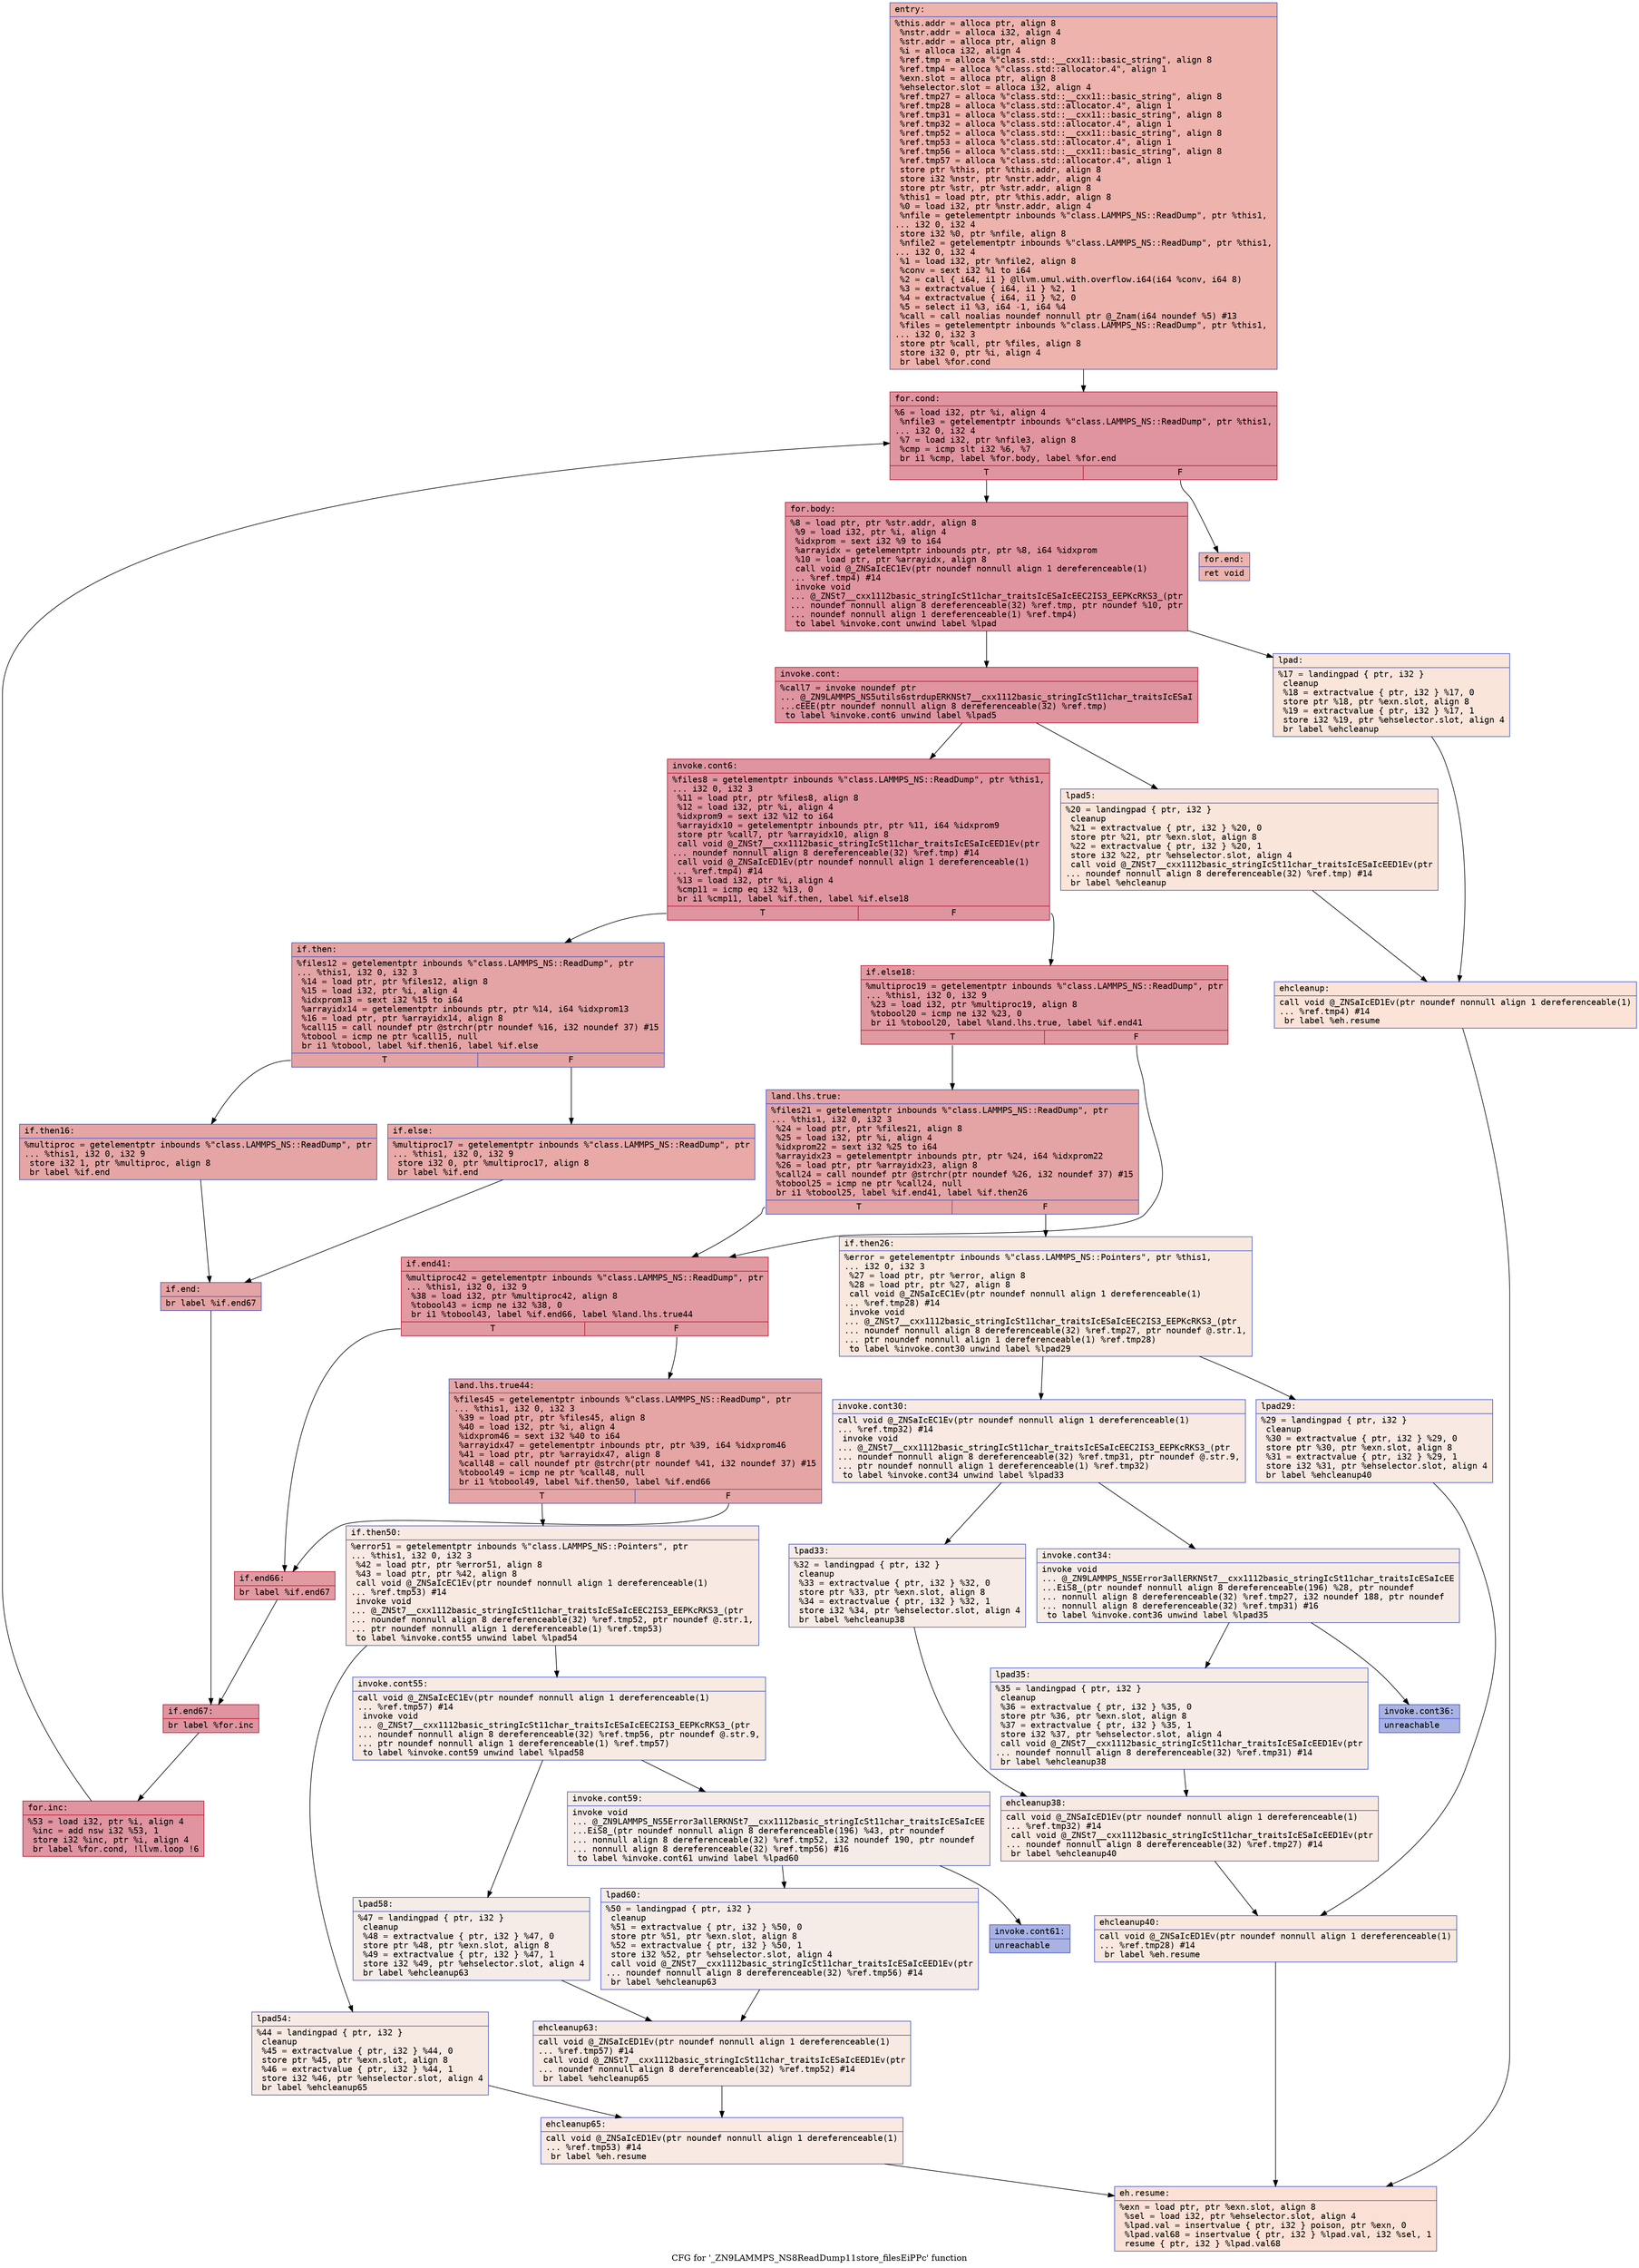 digraph "CFG for '_ZN9LAMMPS_NS8ReadDump11store_filesEiPPc' function" {
	label="CFG for '_ZN9LAMMPS_NS8ReadDump11store_filesEiPPc' function";

	Node0x5602382f8c50 [shape=record,color="#3d50c3ff", style=filled, fillcolor="#d6524470" fontname="Courier",label="{entry:\l|  %this.addr = alloca ptr, align 8\l  %nstr.addr = alloca i32, align 4\l  %str.addr = alloca ptr, align 8\l  %i = alloca i32, align 4\l  %ref.tmp = alloca %\"class.std::__cxx11::basic_string\", align 8\l  %ref.tmp4 = alloca %\"class.std::allocator.4\", align 1\l  %exn.slot = alloca ptr, align 8\l  %ehselector.slot = alloca i32, align 4\l  %ref.tmp27 = alloca %\"class.std::__cxx11::basic_string\", align 8\l  %ref.tmp28 = alloca %\"class.std::allocator.4\", align 1\l  %ref.tmp31 = alloca %\"class.std::__cxx11::basic_string\", align 8\l  %ref.tmp32 = alloca %\"class.std::allocator.4\", align 1\l  %ref.tmp52 = alloca %\"class.std::__cxx11::basic_string\", align 8\l  %ref.tmp53 = alloca %\"class.std::allocator.4\", align 1\l  %ref.tmp56 = alloca %\"class.std::__cxx11::basic_string\", align 8\l  %ref.tmp57 = alloca %\"class.std::allocator.4\", align 1\l  store ptr %this, ptr %this.addr, align 8\l  store i32 %nstr, ptr %nstr.addr, align 4\l  store ptr %str, ptr %str.addr, align 8\l  %this1 = load ptr, ptr %this.addr, align 8\l  %0 = load i32, ptr %nstr.addr, align 4\l  %nfile = getelementptr inbounds %\"class.LAMMPS_NS::ReadDump\", ptr %this1,\l... i32 0, i32 4\l  store i32 %0, ptr %nfile, align 8\l  %nfile2 = getelementptr inbounds %\"class.LAMMPS_NS::ReadDump\", ptr %this1,\l... i32 0, i32 4\l  %1 = load i32, ptr %nfile2, align 8\l  %conv = sext i32 %1 to i64\l  %2 = call \{ i64, i1 \} @llvm.umul.with.overflow.i64(i64 %conv, i64 8)\l  %3 = extractvalue \{ i64, i1 \} %2, 1\l  %4 = extractvalue \{ i64, i1 \} %2, 0\l  %5 = select i1 %3, i64 -1, i64 %4\l  %call = call noalias noundef nonnull ptr @_Znam(i64 noundef %5) #13\l  %files = getelementptr inbounds %\"class.LAMMPS_NS::ReadDump\", ptr %this1,\l... i32 0, i32 3\l  store ptr %call, ptr %files, align 8\l  store i32 0, ptr %i, align 4\l  br label %for.cond\l}"];
	Node0x5602382f8c50 -> Node0x5602382ff910[tooltip="entry -> for.cond\nProbability 100.00%" ];
	Node0x5602382ff910 [shape=record,color="#b70d28ff", style=filled, fillcolor="#b70d2870" fontname="Courier",label="{for.cond:\l|  %6 = load i32, ptr %i, align 4\l  %nfile3 = getelementptr inbounds %\"class.LAMMPS_NS::ReadDump\", ptr %this1,\l... i32 0, i32 4\l  %7 = load i32, ptr %nfile3, align 8\l  %cmp = icmp slt i32 %6, %7\l  br i1 %cmp, label %for.body, label %for.end\l|{<s0>T|<s1>F}}"];
	Node0x5602382ff910:s0 -> Node0x5602382ffc40[tooltip="for.cond -> for.body\nProbability 96.88%" ];
	Node0x5602382ff910:s1 -> Node0x5602382ffcc0[tooltip="for.cond -> for.end\nProbability 3.12%" ];
	Node0x5602382ffc40 [shape=record,color="#b70d28ff", style=filled, fillcolor="#b70d2870" fontname="Courier",label="{for.body:\l|  %8 = load ptr, ptr %str.addr, align 8\l  %9 = load i32, ptr %i, align 4\l  %idxprom = sext i32 %9 to i64\l  %arrayidx = getelementptr inbounds ptr, ptr %8, i64 %idxprom\l  %10 = load ptr, ptr %arrayidx, align 8\l  call void @_ZNSaIcEC1Ev(ptr noundef nonnull align 1 dereferenceable(1)\l... %ref.tmp4) #14\l  invoke void\l... @_ZNSt7__cxx1112basic_stringIcSt11char_traitsIcESaIcEEC2IS3_EEPKcRKS3_(ptr\l... noundef nonnull align 8 dereferenceable(32) %ref.tmp, ptr noundef %10, ptr\l... noundef nonnull align 1 dereferenceable(1) %ref.tmp4)\l          to label %invoke.cont unwind label %lpad\l}"];
	Node0x5602382ffc40 -> Node0x560238300240[tooltip="for.body -> invoke.cont\nProbability 100.00%" ];
	Node0x5602382ffc40 -> Node0x5602383002c0[tooltip="for.body -> lpad\nProbability 0.00%" ];
	Node0x560238300240 [shape=record,color="#b70d28ff", style=filled, fillcolor="#b70d2870" fontname="Courier",label="{invoke.cont:\l|  %call7 = invoke noundef ptr\l... @_ZN9LAMMPS_NS5utils6strdupERKNSt7__cxx1112basic_stringIcSt11char_traitsIcESaI\l...cEEE(ptr noundef nonnull align 8 dereferenceable(32) %ref.tmp)\l          to label %invoke.cont6 unwind label %lpad5\l}"];
	Node0x560238300240 -> Node0x5602383001f0[tooltip="invoke.cont -> invoke.cont6\nProbability 100.00%" ];
	Node0x560238300240 -> Node0x560238300550[tooltip="invoke.cont -> lpad5\nProbability 0.00%" ];
	Node0x5602383001f0 [shape=record,color="#b70d28ff", style=filled, fillcolor="#b70d2870" fontname="Courier",label="{invoke.cont6:\l|  %files8 = getelementptr inbounds %\"class.LAMMPS_NS::ReadDump\", ptr %this1,\l... i32 0, i32 3\l  %11 = load ptr, ptr %files8, align 8\l  %12 = load i32, ptr %i, align 4\l  %idxprom9 = sext i32 %12 to i64\l  %arrayidx10 = getelementptr inbounds ptr, ptr %11, i64 %idxprom9\l  store ptr %call7, ptr %arrayidx10, align 8\l  call void @_ZNSt7__cxx1112basic_stringIcSt11char_traitsIcESaIcEED1Ev(ptr\l... noundef nonnull align 8 dereferenceable(32) %ref.tmp) #14\l  call void @_ZNSaIcED1Ev(ptr noundef nonnull align 1 dereferenceable(1)\l... %ref.tmp4) #14\l  %13 = load i32, ptr %i, align 4\l  %cmp11 = icmp eq i32 %13, 0\l  br i1 %cmp11, label %if.then, label %if.else18\l|{<s0>T|<s1>F}}"];
	Node0x5602383001f0:s0 -> Node0x560238300df0[tooltip="invoke.cont6 -> if.then\nProbability 37.50%" ];
	Node0x5602383001f0:s1 -> Node0x560238300e60[tooltip="invoke.cont6 -> if.else18\nProbability 62.50%" ];
	Node0x560238300df0 [shape=record,color="#3d50c3ff", style=filled, fillcolor="#c32e3170" fontname="Courier",label="{if.then:\l|  %files12 = getelementptr inbounds %\"class.LAMMPS_NS::ReadDump\", ptr\l... %this1, i32 0, i32 3\l  %14 = load ptr, ptr %files12, align 8\l  %15 = load i32, ptr %i, align 4\l  %idxprom13 = sext i32 %15 to i64\l  %arrayidx14 = getelementptr inbounds ptr, ptr %14, i64 %idxprom13\l  %16 = load ptr, ptr %arrayidx14, align 8\l  %call15 = call noundef ptr @strchr(ptr noundef %16, i32 noundef 37) #15\l  %tobool = icmp ne ptr %call15, null\l  br i1 %tobool, label %if.then16, label %if.else\l|{<s0>T|<s1>F}}"];
	Node0x560238300df0:s0 -> Node0x5602382ff550[tooltip="if.then -> if.then16\nProbability 62.50%" ];
	Node0x560238300df0:s1 -> Node0x5602382ff5d0[tooltip="if.then -> if.else\nProbability 37.50%" ];
	Node0x5602382ff550 [shape=record,color="#3d50c3ff", style=filled, fillcolor="#c5333470" fontname="Courier",label="{if.then16:\l|  %multiproc = getelementptr inbounds %\"class.LAMMPS_NS::ReadDump\", ptr\l... %this1, i32 0, i32 9\l  store i32 1, ptr %multiproc, align 8\l  br label %if.end\l}"];
	Node0x5602382ff550 -> Node0x560238301cd0[tooltip="if.then16 -> if.end\nProbability 100.00%" ];
	Node0x5602383002c0 [shape=record,color="#3d50c3ff", style=filled, fillcolor="#f4c5ad70" fontname="Courier",label="{lpad:\l|  %17 = landingpad \{ ptr, i32 \}\l          cleanup\l  %18 = extractvalue \{ ptr, i32 \} %17, 0\l  store ptr %18, ptr %exn.slot, align 8\l  %19 = extractvalue \{ ptr, i32 \} %17, 1\l  store i32 %19, ptr %ehselector.slot, align 4\l  br label %ehcleanup\l}"];
	Node0x5602383002c0 -> Node0x560238302040[tooltip="lpad -> ehcleanup\nProbability 100.00%" ];
	Node0x560238300550 [shape=record,color="#3d50c3ff", style=filled, fillcolor="#f4c5ad70" fontname="Courier",label="{lpad5:\l|  %20 = landingpad \{ ptr, i32 \}\l          cleanup\l  %21 = extractvalue \{ ptr, i32 \} %20, 0\l  store ptr %21, ptr %exn.slot, align 8\l  %22 = extractvalue \{ ptr, i32 \} %20, 1\l  store i32 %22, ptr %ehselector.slot, align 4\l  call void @_ZNSt7__cxx1112basic_stringIcSt11char_traitsIcESaIcEED1Ev(ptr\l... noundef nonnull align 8 dereferenceable(32) %ref.tmp) #14\l  br label %ehcleanup\l}"];
	Node0x560238300550 -> Node0x560238302040[tooltip="lpad5 -> ehcleanup\nProbability 100.00%" ];
	Node0x560238302040 [shape=record,color="#3d50c3ff", style=filled, fillcolor="#f6bfa670" fontname="Courier",label="{ehcleanup:\l|  call void @_ZNSaIcED1Ev(ptr noundef nonnull align 1 dereferenceable(1)\l... %ref.tmp4) #14\l  br label %eh.resume\l}"];
	Node0x560238302040 -> Node0x5602383026c0[tooltip="ehcleanup -> eh.resume\nProbability 100.00%" ];
	Node0x5602382ff5d0 [shape=record,color="#3d50c3ff", style=filled, fillcolor="#ca3b3770" fontname="Courier",label="{if.else:\l|  %multiproc17 = getelementptr inbounds %\"class.LAMMPS_NS::ReadDump\", ptr\l... %this1, i32 0, i32 9\l  store i32 0, ptr %multiproc17, align 8\l  br label %if.end\l}"];
	Node0x5602382ff5d0 -> Node0x560238301cd0[tooltip="if.else -> if.end\nProbability 100.00%" ];
	Node0x560238301cd0 [shape=record,color="#3d50c3ff", style=filled, fillcolor="#c32e3170" fontname="Courier",label="{if.end:\l|  br label %if.end67\l}"];
	Node0x560238301cd0 -> Node0x560238302980[tooltip="if.end -> if.end67\nProbability 100.00%" ];
	Node0x560238300e60 [shape=record,color="#b70d28ff", style=filled, fillcolor="#bb1b2c70" fontname="Courier",label="{if.else18:\l|  %multiproc19 = getelementptr inbounds %\"class.LAMMPS_NS::ReadDump\", ptr\l... %this1, i32 0, i32 9\l  %23 = load i32, ptr %multiproc19, align 8\l  %tobool20 = icmp ne i32 %23, 0\l  br i1 %tobool20, label %land.lhs.true, label %if.end41\l|{<s0>T|<s1>F}}"];
	Node0x560238300e60:s0 -> Node0x560238302ca0[tooltip="if.else18 -> land.lhs.true\nProbability 62.50%" ];
	Node0x560238300e60:s1 -> Node0x560238302d20[tooltip="if.else18 -> if.end41\nProbability 37.50%" ];
	Node0x560238302ca0 [shape=record,color="#3d50c3ff", style=filled, fillcolor="#c32e3170" fontname="Courier",label="{land.lhs.true:\l|  %files21 = getelementptr inbounds %\"class.LAMMPS_NS::ReadDump\", ptr\l... %this1, i32 0, i32 3\l  %24 = load ptr, ptr %files21, align 8\l  %25 = load i32, ptr %i, align 4\l  %idxprom22 = sext i32 %25 to i64\l  %arrayidx23 = getelementptr inbounds ptr, ptr %24, i64 %idxprom22\l  %26 = load ptr, ptr %arrayidx23, align 8\l  %call24 = call noundef ptr @strchr(ptr noundef %26, i32 noundef 37) #15\l  %tobool25 = icmp ne ptr %call24, null\l  br i1 %tobool25, label %if.end41, label %if.then26\l|{<s0>T|<s1>F}}"];
	Node0x560238302ca0:s0 -> Node0x560238302d20[tooltip="land.lhs.true -> if.end41\nProbability 100.00%" ];
	Node0x560238302ca0:s1 -> Node0x560238303430[tooltip="land.lhs.true -> if.then26\nProbability 0.00%" ];
	Node0x560238303430 [shape=record,color="#3d50c3ff", style=filled, fillcolor="#f2cab570" fontname="Courier",label="{if.then26:\l|  %error = getelementptr inbounds %\"class.LAMMPS_NS::Pointers\", ptr %this1,\l... i32 0, i32 3\l  %27 = load ptr, ptr %error, align 8\l  %28 = load ptr, ptr %27, align 8\l  call void @_ZNSaIcEC1Ev(ptr noundef nonnull align 1 dereferenceable(1)\l... %ref.tmp28) #14\l  invoke void\l... @_ZNSt7__cxx1112basic_stringIcSt11char_traitsIcESaIcEEC2IS3_EEPKcRKS3_(ptr\l... noundef nonnull align 8 dereferenceable(32) %ref.tmp27, ptr noundef @.str.1,\l... ptr noundef nonnull align 1 dereferenceable(1) %ref.tmp28)\l          to label %invoke.cont30 unwind label %lpad29\l}"];
	Node0x560238303430 -> Node0x5602383038a0[tooltip="if.then26 -> invoke.cont30\nProbability 50.00%" ];
	Node0x560238303430 -> Node0x560238303920[tooltip="if.then26 -> lpad29\nProbability 50.00%" ];
	Node0x5602383038a0 [shape=record,color="#3d50c3ff", style=filled, fillcolor="#efcebd70" fontname="Courier",label="{invoke.cont30:\l|  call void @_ZNSaIcEC1Ev(ptr noundef nonnull align 1 dereferenceable(1)\l... %ref.tmp32) #14\l  invoke void\l... @_ZNSt7__cxx1112basic_stringIcSt11char_traitsIcESaIcEEC2IS3_EEPKcRKS3_(ptr\l... noundef nonnull align 8 dereferenceable(32) %ref.tmp31, ptr noundef @.str.9,\l... ptr noundef nonnull align 1 dereferenceable(1) %ref.tmp32)\l          to label %invoke.cont34 unwind label %lpad33\l}"];
	Node0x5602383038a0 -> Node0x560238303ca0[tooltip="invoke.cont30 -> invoke.cont34\nProbability 50.00%" ];
	Node0x5602383038a0 -> Node0x560238303cf0[tooltip="invoke.cont30 -> lpad33\nProbability 50.00%" ];
	Node0x560238303ca0 [shape=record,color="#3d50c3ff", style=filled, fillcolor="#ecd3c570" fontname="Courier",label="{invoke.cont34:\l|  invoke void\l... @_ZN9LAMMPS_NS5Error3allERKNSt7__cxx1112basic_stringIcSt11char_traitsIcESaIcEE\l...EiS8_(ptr noundef nonnull align 8 dereferenceable(196) %28, ptr noundef\l... nonnull align 8 dereferenceable(32) %ref.tmp27, i32 noundef 188, ptr noundef\l... nonnull align 8 dereferenceable(32) %ref.tmp31) #16\l          to label %invoke.cont36 unwind label %lpad35\l}"];
	Node0x560238303ca0 -> Node0x560238303c50[tooltip="invoke.cont34 -> invoke.cont36\nProbability 0.00%" ];
	Node0x560238303ca0 -> Node0x560238304010[tooltip="invoke.cont34 -> lpad35\nProbability 100.00%" ];
	Node0x560238303c50 [shape=record,color="#3d50c3ff", style=filled, fillcolor="#3d50c370" fontname="Courier",label="{invoke.cont36:\l|  unreachable\l}"];
	Node0x560238303920 [shape=record,color="#3d50c3ff", style=filled, fillcolor="#efcebd70" fontname="Courier",label="{lpad29:\l|  %29 = landingpad \{ ptr, i32 \}\l          cleanup\l  %30 = extractvalue \{ ptr, i32 \} %29, 0\l  store ptr %30, ptr %exn.slot, align 8\l  %31 = extractvalue \{ ptr, i32 \} %29, 1\l  store i32 %31, ptr %ehselector.slot, align 4\l  br label %ehcleanup40\l}"];
	Node0x560238303920 -> Node0x5602383045d0[tooltip="lpad29 -> ehcleanup40\nProbability 100.00%" ];
	Node0x560238303cf0 [shape=record,color="#3d50c3ff", style=filled, fillcolor="#ecd3c570" fontname="Courier",label="{lpad33:\l|  %32 = landingpad \{ ptr, i32 \}\l          cleanup\l  %33 = extractvalue \{ ptr, i32 \} %32, 0\l  store ptr %33, ptr %exn.slot, align 8\l  %34 = extractvalue \{ ptr, i32 \} %32, 1\l  store i32 %34, ptr %ehselector.slot, align 4\l  br label %ehcleanup38\l}"];
	Node0x560238303cf0 -> Node0x560238304920[tooltip="lpad33 -> ehcleanup38\nProbability 100.00%" ];
	Node0x560238304010 [shape=record,color="#3d50c3ff", style=filled, fillcolor="#ecd3c570" fontname="Courier",label="{lpad35:\l|  %35 = landingpad \{ ptr, i32 \}\l          cleanup\l  %36 = extractvalue \{ ptr, i32 \} %35, 0\l  store ptr %36, ptr %exn.slot, align 8\l  %37 = extractvalue \{ ptr, i32 \} %35, 1\l  store i32 %37, ptr %ehselector.slot, align 4\l  call void @_ZNSt7__cxx1112basic_stringIcSt11char_traitsIcESaIcEED1Ev(ptr\l... noundef nonnull align 8 dereferenceable(32) %ref.tmp31) #14\l  br label %ehcleanup38\l}"];
	Node0x560238304010 -> Node0x560238304920[tooltip="lpad35 -> ehcleanup38\nProbability 100.00%" ];
	Node0x560238304920 [shape=record,color="#3d50c3ff", style=filled, fillcolor="#efcebd70" fontname="Courier",label="{ehcleanup38:\l|  call void @_ZNSaIcED1Ev(ptr noundef nonnull align 1 dereferenceable(1)\l... %ref.tmp32) #14\l  call void @_ZNSt7__cxx1112basic_stringIcSt11char_traitsIcESaIcEED1Ev(ptr\l... noundef nonnull align 8 dereferenceable(32) %ref.tmp27) #14\l  br label %ehcleanup40\l}"];
	Node0x560238304920 -> Node0x5602383045d0[tooltip="ehcleanup38 -> ehcleanup40\nProbability 100.00%" ];
	Node0x5602383045d0 [shape=record,color="#3d50c3ff", style=filled, fillcolor="#f2cab570" fontname="Courier",label="{ehcleanup40:\l|  call void @_ZNSaIcED1Ev(ptr noundef nonnull align 1 dereferenceable(1)\l... %ref.tmp28) #14\l  br label %eh.resume\l}"];
	Node0x5602383045d0 -> Node0x5602383026c0[tooltip="ehcleanup40 -> eh.resume\nProbability 100.00%" ];
	Node0x560238302d20 [shape=record,color="#b70d28ff", style=filled, fillcolor="#bb1b2c70" fontname="Courier",label="{if.end41:\l|  %multiproc42 = getelementptr inbounds %\"class.LAMMPS_NS::ReadDump\", ptr\l... %this1, i32 0, i32 9\l  %38 = load i32, ptr %multiproc42, align 8\l  %tobool43 = icmp ne i32 %38, 0\l  br i1 %tobool43, label %if.end66, label %land.lhs.true44\l|{<s0>T|<s1>F}}"];
	Node0x560238302d20:s0 -> Node0x560238305440[tooltip="if.end41 -> if.end66\nProbability 62.50%" ];
	Node0x560238302d20:s1 -> Node0x5602383054c0[tooltip="if.end41 -> land.lhs.true44\nProbability 37.50%" ];
	Node0x5602383054c0 [shape=record,color="#3d50c3ff", style=filled, fillcolor="#c5333470" fontname="Courier",label="{land.lhs.true44:\l|  %files45 = getelementptr inbounds %\"class.LAMMPS_NS::ReadDump\", ptr\l... %this1, i32 0, i32 3\l  %39 = load ptr, ptr %files45, align 8\l  %40 = load i32, ptr %i, align 4\l  %idxprom46 = sext i32 %40 to i64\l  %arrayidx47 = getelementptr inbounds ptr, ptr %39, i64 %idxprom46\l  %41 = load ptr, ptr %arrayidx47, align 8\l  %call48 = call noundef ptr @strchr(ptr noundef %41, i32 noundef 37) #15\l  %tobool49 = icmp ne ptr %call48, null\l  br i1 %tobool49, label %if.then50, label %if.end66\l|{<s0>T|<s1>F}}"];
	Node0x5602383054c0:s0 -> Node0x560238305bd0[tooltip="land.lhs.true44 -> if.then50\nProbability 0.00%" ];
	Node0x5602383054c0:s1 -> Node0x560238305440[tooltip="land.lhs.true44 -> if.end66\nProbability 100.00%" ];
	Node0x560238305bd0 [shape=record,color="#3d50c3ff", style=filled, fillcolor="#efcebd70" fontname="Courier",label="{if.then50:\l|  %error51 = getelementptr inbounds %\"class.LAMMPS_NS::Pointers\", ptr\l... %this1, i32 0, i32 3\l  %42 = load ptr, ptr %error51, align 8\l  %43 = load ptr, ptr %42, align 8\l  call void @_ZNSaIcEC1Ev(ptr noundef nonnull align 1 dereferenceable(1)\l... %ref.tmp53) #14\l  invoke void\l... @_ZNSt7__cxx1112basic_stringIcSt11char_traitsIcESaIcEEC2IS3_EEPKcRKS3_(ptr\l... noundef nonnull align 8 dereferenceable(32) %ref.tmp52, ptr noundef @.str.1,\l... ptr noundef nonnull align 1 dereferenceable(1) %ref.tmp53)\l          to label %invoke.cont55 unwind label %lpad54\l}"];
	Node0x560238305bd0 -> Node0x560238306040[tooltip="if.then50 -> invoke.cont55\nProbability 50.00%" ];
	Node0x560238305bd0 -> Node0x5602383060c0[tooltip="if.then50 -> lpad54\nProbability 50.00%" ];
	Node0x560238306040 [shape=record,color="#3d50c3ff", style=filled, fillcolor="#eed0c070" fontname="Courier",label="{invoke.cont55:\l|  call void @_ZNSaIcEC1Ev(ptr noundef nonnull align 1 dereferenceable(1)\l... %ref.tmp57) #14\l  invoke void\l... @_ZNSt7__cxx1112basic_stringIcSt11char_traitsIcESaIcEEC2IS3_EEPKcRKS3_(ptr\l... noundef nonnull align 8 dereferenceable(32) %ref.tmp56, ptr noundef @.str.9,\l... ptr noundef nonnull align 1 dereferenceable(1) %ref.tmp57)\l          to label %invoke.cont59 unwind label %lpad58\l}"];
	Node0x560238306040 -> Node0x5602383063e0[tooltip="invoke.cont55 -> invoke.cont59\nProbability 50.00%" ];
	Node0x560238306040 -> Node0x560238306430[tooltip="invoke.cont55 -> lpad58\nProbability 50.00%" ];
	Node0x5602383063e0 [shape=record,color="#3d50c3ff", style=filled, fillcolor="#ead5c970" fontname="Courier",label="{invoke.cont59:\l|  invoke void\l... @_ZN9LAMMPS_NS5Error3allERKNSt7__cxx1112basic_stringIcSt11char_traitsIcESaIcEE\l...EiS8_(ptr noundef nonnull align 8 dereferenceable(196) %43, ptr noundef\l... nonnull align 8 dereferenceable(32) %ref.tmp52, i32 noundef 190, ptr noundef\l... nonnull align 8 dereferenceable(32) %ref.tmp56) #16\l          to label %invoke.cont61 unwind label %lpad60\l}"];
	Node0x5602383063e0 -> Node0x560238306390[tooltip="invoke.cont59 -> invoke.cont61\nProbability 0.00%" ];
	Node0x5602383063e0 -> Node0x5602383066f0[tooltip="invoke.cont59 -> lpad60\nProbability 100.00%" ];
	Node0x560238306390 [shape=record,color="#3d50c3ff", style=filled, fillcolor="#3d50c370" fontname="Courier",label="{invoke.cont61:\l|  unreachable\l}"];
	Node0x5602383060c0 [shape=record,color="#3d50c3ff", style=filled, fillcolor="#eed0c070" fontname="Courier",label="{lpad54:\l|  %44 = landingpad \{ ptr, i32 \}\l          cleanup\l  %45 = extractvalue \{ ptr, i32 \} %44, 0\l  store ptr %45, ptr %exn.slot, align 8\l  %46 = extractvalue \{ ptr, i32 \} %44, 1\l  store i32 %46, ptr %ehselector.slot, align 4\l  br label %ehcleanup65\l}"];
	Node0x5602383060c0 -> Node0x560238306cb0[tooltip="lpad54 -> ehcleanup65\nProbability 100.00%" ];
	Node0x560238306430 [shape=record,color="#3d50c3ff", style=filled, fillcolor="#ead5c970" fontname="Courier",label="{lpad58:\l|  %47 = landingpad \{ ptr, i32 \}\l          cleanup\l  %48 = extractvalue \{ ptr, i32 \} %47, 0\l  store ptr %48, ptr %exn.slot, align 8\l  %49 = extractvalue \{ ptr, i32 \} %47, 1\l  store i32 %49, ptr %ehselector.slot, align 4\l  br label %ehcleanup63\l}"];
	Node0x560238306430 -> Node0x560238307810[tooltip="lpad58 -> ehcleanup63\nProbability 100.00%" ];
	Node0x5602383066f0 [shape=record,color="#3d50c3ff", style=filled, fillcolor="#ead5c970" fontname="Courier",label="{lpad60:\l|  %50 = landingpad \{ ptr, i32 \}\l          cleanup\l  %51 = extractvalue \{ ptr, i32 \} %50, 0\l  store ptr %51, ptr %exn.slot, align 8\l  %52 = extractvalue \{ ptr, i32 \} %50, 1\l  store i32 %52, ptr %ehselector.slot, align 4\l  call void @_ZNSt7__cxx1112basic_stringIcSt11char_traitsIcESaIcEED1Ev(ptr\l... noundef nonnull align 8 dereferenceable(32) %ref.tmp56) #14\l  br label %ehcleanup63\l}"];
	Node0x5602383066f0 -> Node0x560238307810[tooltip="lpad60 -> ehcleanup63\nProbability 100.00%" ];
	Node0x560238307810 [shape=record,color="#3d50c3ff", style=filled, fillcolor="#eed0c070" fontname="Courier",label="{ehcleanup63:\l|  call void @_ZNSaIcED1Ev(ptr noundef nonnull align 1 dereferenceable(1)\l... %ref.tmp57) #14\l  call void @_ZNSt7__cxx1112basic_stringIcSt11char_traitsIcESaIcEED1Ev(ptr\l... noundef nonnull align 8 dereferenceable(32) %ref.tmp52) #14\l  br label %ehcleanup65\l}"];
	Node0x560238307810 -> Node0x560238306cb0[tooltip="ehcleanup63 -> ehcleanup65\nProbability 100.00%" ];
	Node0x560238306cb0 [shape=record,color="#3d50c3ff", style=filled, fillcolor="#efcebd70" fontname="Courier",label="{ehcleanup65:\l|  call void @_ZNSaIcED1Ev(ptr noundef nonnull align 1 dereferenceable(1)\l... %ref.tmp53) #14\l  br label %eh.resume\l}"];
	Node0x560238306cb0 -> Node0x5602383026c0[tooltip="ehcleanup65 -> eh.resume\nProbability 100.00%" ];
	Node0x560238305440 [shape=record,color="#b70d28ff", style=filled, fillcolor="#bb1b2c70" fontname="Courier",label="{if.end66:\l|  br label %if.end67\l}"];
	Node0x560238305440 -> Node0x560238302980[tooltip="if.end66 -> if.end67\nProbability 100.00%" ];
	Node0x560238302980 [shape=record,color="#b70d28ff", style=filled, fillcolor="#b70d2870" fontname="Courier",label="{if.end67:\l|  br label %for.inc\l}"];
	Node0x560238302980 -> Node0x5602383081a0[tooltip="if.end67 -> for.inc\nProbability 100.00%" ];
	Node0x5602383081a0 [shape=record,color="#b70d28ff", style=filled, fillcolor="#b70d2870" fontname="Courier",label="{for.inc:\l|  %53 = load i32, ptr %i, align 4\l  %inc = add nsw i32 %53, 1\l  store i32 %inc, ptr %i, align 4\l  br label %for.cond, !llvm.loop !6\l}"];
	Node0x5602383081a0 -> Node0x5602382ff910[tooltip="for.inc -> for.cond\nProbability 100.00%" ];
	Node0x5602382ffcc0 [shape=record,color="#3d50c3ff", style=filled, fillcolor="#d6524470" fontname="Courier",label="{for.end:\l|  ret void\l}"];
	Node0x5602383026c0 [shape=record,color="#3d50c3ff", style=filled, fillcolor="#f7bca170" fontname="Courier",label="{eh.resume:\l|  %exn = load ptr, ptr %exn.slot, align 8\l  %sel = load i32, ptr %ehselector.slot, align 4\l  %lpad.val = insertvalue \{ ptr, i32 \} poison, ptr %exn, 0\l  %lpad.val68 = insertvalue \{ ptr, i32 \} %lpad.val, i32 %sel, 1\l  resume \{ ptr, i32 \} %lpad.val68\l}"];
}
